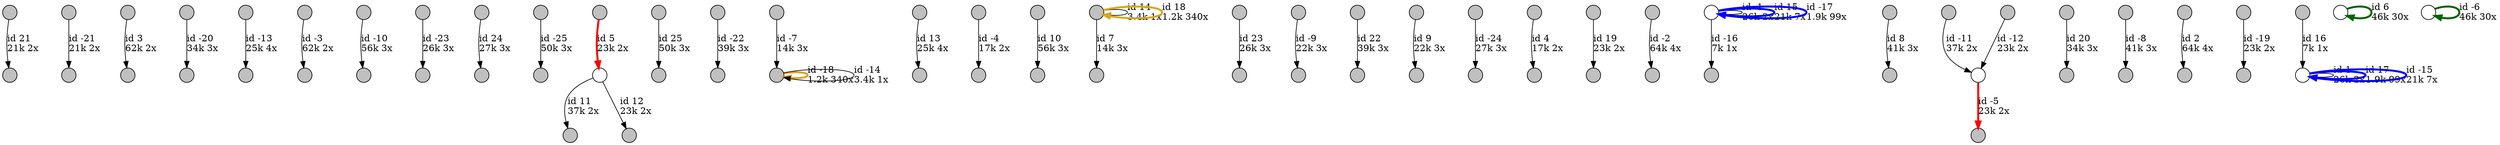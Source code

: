digraph {
nodesep = 0.5;
node [shape = circle, label = "", height = 0.3];
"0" [style = "filled", fillcolor = "grey"];
"1" [style = "filled", fillcolor = "grey"];
"2" [style = "filled", fillcolor = "grey"];
"3" [style = "filled", fillcolor = "grey"];
"4" [style = "filled", fillcolor = "grey"];
"5" [style = "filled", fillcolor = "grey"];
"6" [style = "filled", fillcolor = "grey"];
"7" [style = "filled", fillcolor = "grey"];
"8" [style = "filled", fillcolor = "grey"];
"9" [style = "filled", fillcolor = "grey"];
"10" [style = "filled", fillcolor = "grey"];
"11" [style = "filled", fillcolor = "grey"];
"12" [style = "filled", fillcolor = "grey"];
"13" [style = "filled", fillcolor = "grey"];
"14" [style = "filled", fillcolor = "grey"];
"15" [style = "filled", fillcolor = "grey"];
"16" [style = "filled", fillcolor = "grey"];
"17" [style = "filled", fillcolor = "grey"];
"18" [style = "filled", fillcolor = "grey"];
"19" [style = "filled", fillcolor = "grey"];
"20" [style = "filled", fillcolor = "grey"];
"21" [style = "filled", fillcolor = "grey"];
"22" [style = "filled", fillcolor = "grey"];
"23" [style = "filled", fillcolor = "grey"];
"24" [style = "filled", fillcolor = "grey"];
"25" [style = "filled", fillcolor = "grey"];
"26" [style = "filled", fillcolor = "grey"];
"27" [style = "filled", fillcolor = "grey"];
"28" [style = "filled", fillcolor = "grey"];
"29" [style = "filled", fillcolor = "grey"];
"30" [style = "filled", fillcolor = "grey"];
"31" [style = "filled", fillcolor = "grey"];
"32" [style = "filled", fillcolor = "grey"];
"33" [style = "filled", fillcolor = "grey"];
"34" [style = "filled", fillcolor = "grey"];
"35" [style = "filled", fillcolor = "grey"];
"36" [style = "filled", fillcolor = "grey"];
"37" [style = "filled", fillcolor = "grey"];
"38" [style = "filled", fillcolor = "grey"];
"39" [style = "filled", fillcolor = "grey"];
"40" [style = "filled", fillcolor = "grey"];
"41" [style = "filled", fillcolor = "grey"];
"42" [style = "filled", fillcolor = "grey"];
"43" [style = "filled", fillcolor = "grey"];
"44" [style = "filled", fillcolor = "grey"];
"45" [style = "filled", fillcolor = "grey"];
"46" [style = "filled", fillcolor = "grey"];
"47" [style = "filled", fillcolor = "grey"];
"48" [style = "filled", fillcolor = "grey"];
"49" [style = "filled", fillcolor = "grey"];
"50" [style = "filled", fillcolor = "grey"];
"51" [style = "filled", fillcolor = "grey"];
"52" [style = "filled", fillcolor = "grey"];
"53" [style = "filled", fillcolor = "grey"];
"54" [style = "filled", fillcolor = "grey"];
"55" [style = "filled", fillcolor = "grey"];
"56" [style = "filled", fillcolor = "grey"];
"57" [style = "filled", fillcolor = "grey"];
"58" [style = "filled", fillcolor = "grey"];
"59" [style = "filled", fillcolor = "grey"];
"60" [style = "filled", fillcolor = "grey"];
"61" [style = "filled", fillcolor = "grey"];
"62" [style = "filled", fillcolor = "grey"];
"63" [style = "filled", fillcolor = "grey"];
"64" [style = "filled", fillcolor = "grey"];
"65" [style = "filled", fillcolor = "grey"];
"66" [style = "filled", fillcolor = "grey"];
"67" [style = "filled", fillcolor = "grey"];
"68" -> "68" [label = "id 1\l26k 2x", color = "black"] ;
"69" -> "69" [label = "id -1\l26k 2x", color = "black"] ;
"52" -> "54" [label = "id 2\l64k 4x", color = "black"] ;
"41" -> "63" [label = "id -2\l64k 4x", color = "black"] ;
"4" -> "2" [label = "id 3\l62k 2x", color = "black"] ;
"8" -> "7" [label = "id -3\l62k 2x", color = "black"] ;
"39" -> "65" [label = "id 4\l17k 2x", color = "black"] ;
"14" -> "70" [label = "id 5\l23k 2x", color = "red" , penwidth = 3] ;
"71" -> "47" [label = "id -5\l23k 2x", color = "red" , penwidth = 3] ;
"72" -> "72" [label = "id 6\l46k 30x", color = "darkgreen" , penwidth = 3] ;
"24" -> "67" [label = "id 7\l14k 3x", color = "black"] ;
"66" -> "20" [label = "id -7\l14k 3x", color = "black"] ;
"43" -> "44" [label = "id 8\l41k 3x", color = "black"] ;
"62" -> "51" [label = "id -8\l41k 3x", color = "black"] ;
"38" -> "29" [label = "id 9\l22k 3x", color = "black"] ;
"30" -> "23" [label = "id 10\l56k 3x", color = "black"] ;
"10" -> "9" [label = "id -10\l56k 3x", color = "black"] ;
"70" -> "35" [label = "id 11\l37k 2x", color = "black"] ;
"45" -> "71" [label = "id -11\l37k 2x", color = "black"] ;
"70" -> "58" [label = "id 12\l23k 2x", color = "black"] ;
"50" -> "21" [label = "id 13\l25k 4x", color = "black"] ;
"73" -> "73" [label = "id -6\l46k 30x", color = "darkgreen" , penwidth = 3] ;
"24" -> "24" [label = "id 14\l3.4k 1x", color = "black"] ;
"6" -> "61" [label = "id -13\l25k 4x", color = "black"] ;
"69" -> "69" [label = "id 15\l21k 7x", color = "blue" , penwidth = 3] ;
"64" -> "68" [label = "id 16\l7k 1x", color = "black"] ;
"68" -> "68" [label = "id 17\l1.9k 99x", color = "blue" , penwidth = 3] ;
"24" -> "24" [label = "id 18\l1.2k 340x", color = "goldenrod" , penwidth = 3] ;
"20" -> "20" [label = "id -18\l1.2k 340x", color = "goldenrod" , penwidth = 3] ;
"40" -> "59" [label = "id 19\l23k 2x", color = "black"] ;
"60" -> "49" [label = "id 20\l34k 3x", color = "black"] ;
"20" -> "20" [label = "id -14\l3.4k 1x", color = "black"] ;
"26" -> "34" [label = "id -9\l22k 3x", color = "black"] ;
"56" -> "71" [label = "id -12\l23k 2x", color = "black"] ;
"69" -> "42" [label = "id -16\l7k 1x", color = "black"] ;
"69" -> "69" [label = "id -17\l1.9k 99x", color = "blue" , penwidth = 3] ;
"0" -> "18" [label = "id 21\l21k 2x", color = "black"] ;
"48" -> "22" [label = "id -4\l17k 2x", color = "black"] ;
"1" -> "27" [label = "id -21\l21k 2x", color = "black"] ;
"32" -> "28" [label = "id 22\l39k 3x", color = "black"] ;
"68" -> "68" [label = "id -15\l21k 7x", color = "blue" , penwidth = 3] ;
"16" -> "36" [label = "id -22\l39k 3x", color = "black"] ;
"55" -> "57" [label = "id -19\l23k 2x", color = "black"] ;
"5" -> "3" [label = "id -20\l34k 3x", color = "black"] ;
"37" -> "25" [label = "id 23\l26k 3x", color = "black"] ;
"33" -> "12" [label = "id 24\l27k 3x", color = "black"] ;
"11" -> "19" [label = "id -23\l26k 3x", color = "black"] ;
"53" -> "31" [label = "id -24\l27k 3x", color = "black"] ;
"46" -> "15" [label = "id 25\l50k 3x", color = "black"] ;
"13" -> "17" [label = "id -25\l50k 3x", color = "black"] ;
}

